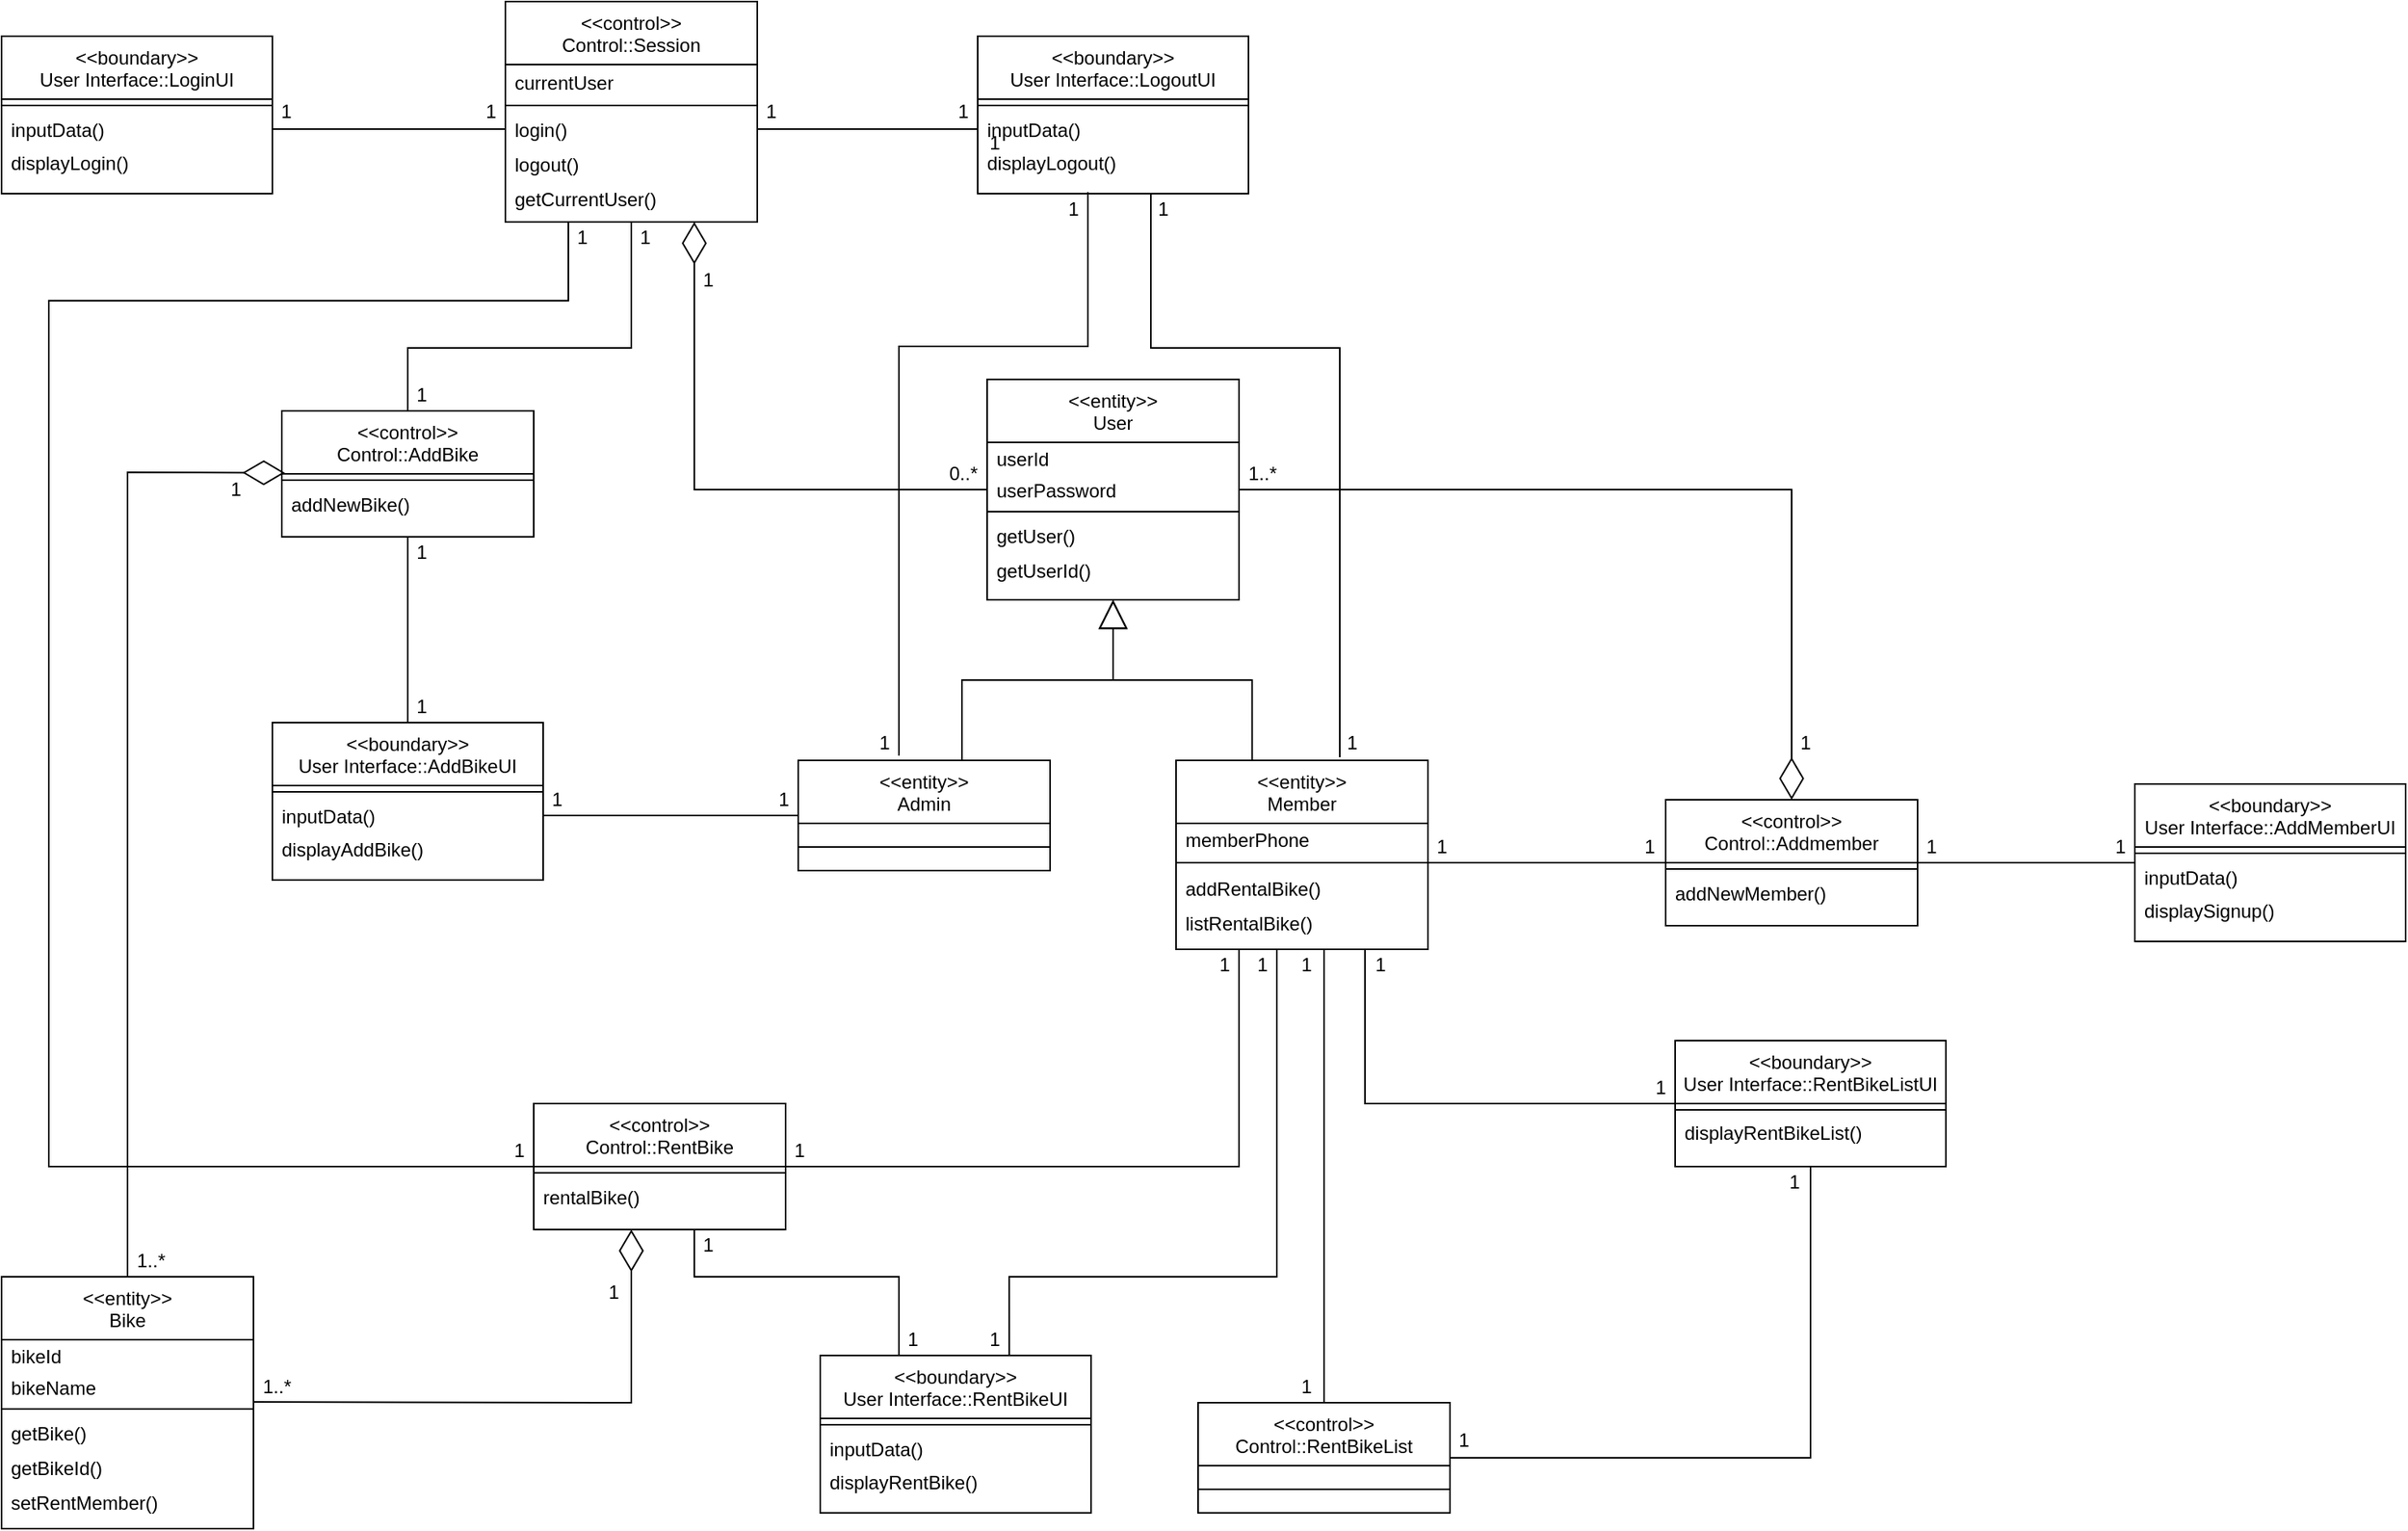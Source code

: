 <mxfile version="27.0.4">
  <diagram id="C5RBs43oDa-KdzZeNtuy" name="Page-1">
    <mxGraphModel dx="1453" dy="893" grid="1" gridSize="10" guides="1" tooltips="1" connect="1" arrows="1" fold="1" page="1" pageScale="1" pageWidth="1800" pageHeight="1200" math="0" shadow="0">
      <root>
        <mxCell id="WIyWlLk6GJQsqaUBKTNV-0" />
        <mxCell id="WIyWlLk6GJQsqaUBKTNV-1" parent="WIyWlLk6GJQsqaUBKTNV-0" />
        <mxCell id="zkfFHV4jXpPFQw0GAbJ--0" value="&lt;&lt;entity&gt;&gt;&#xa;User" style="swimlane;fontStyle=0;align=center;verticalAlign=top;childLayout=stackLayout;horizontal=1;startSize=40;horizontalStack=0;resizeParent=1;resizeLast=0;collapsible=1;marginBottom=0;rounded=0;shadow=0;strokeWidth=1;" parent="WIyWlLk6GJQsqaUBKTNV-1" vertex="1">
          <mxGeometry x="776" y="350" width="160" height="140" as="geometry">
            <mxRectangle x="230" y="140" width="160" height="26" as="alternateBounds" />
          </mxGeometry>
        </mxCell>
        <mxCell id="zkfFHV4jXpPFQw0GAbJ--1" value="userId" style="text;align=left;verticalAlign=middle;spacingLeft=4;spacingRight=4;overflow=hidden;rotatable=0;points=[[0,0.5],[1,0.5]];portConstraint=eastwest;" parent="zkfFHV4jXpPFQw0GAbJ--0" vertex="1">
          <mxGeometry y="40" width="160" height="20" as="geometry" />
        </mxCell>
        <mxCell id="zkfFHV4jXpPFQw0GAbJ--2" value="userPassword" style="text;align=left;verticalAlign=middle;spacingLeft=4;spacingRight=4;overflow=hidden;rotatable=0;points=[[0,0.5],[1,0.5]];portConstraint=eastwest;rounded=0;shadow=0;html=0;" parent="zkfFHV4jXpPFQw0GAbJ--0" vertex="1">
          <mxGeometry y="60" width="160" height="20" as="geometry" />
        </mxCell>
        <mxCell id="zkfFHV4jXpPFQw0GAbJ--4" value="" style="line;html=1;strokeWidth=1;align=left;verticalAlign=middle;spacingTop=-1;spacingLeft=3;spacingRight=3;rotatable=0;labelPosition=right;points=[];portConstraint=eastwest;" parent="zkfFHV4jXpPFQw0GAbJ--0" vertex="1">
          <mxGeometry y="80" width="160" height="8" as="geometry" />
        </mxCell>
        <mxCell id="zkfFHV4jXpPFQw0GAbJ--5" value="getUser()" style="text;align=left;verticalAlign=middle;spacingLeft=4;spacingRight=4;overflow=hidden;rotatable=0;points=[[0,0.5],[1,0.5]];portConstraint=eastwest;" parent="zkfFHV4jXpPFQw0GAbJ--0" vertex="1">
          <mxGeometry y="88" width="160" height="22" as="geometry" />
        </mxCell>
        <mxCell id="RLmuX2d9v1kafcQMtOZq-225" value="getUserId()" style="text;align=left;verticalAlign=middle;spacingLeft=4;spacingRight=4;overflow=hidden;rotatable=0;points=[[0,0.5],[1,0.5]];portConstraint=eastwest;" vertex="1" parent="zkfFHV4jXpPFQw0GAbJ--0">
          <mxGeometry y="110" width="160" height="22" as="geometry" />
        </mxCell>
        <mxCell id="zkfFHV4jXpPFQw0GAbJ--17" value="&lt;&lt;boundary&gt;&gt;&#xa;User Interface::AddMemberUI" style="swimlane;fontStyle=0;align=center;verticalAlign=top;childLayout=stackLayout;horizontal=1;startSize=40;horizontalStack=0;resizeParent=1;resizeLast=0;collapsible=1;marginBottom=0;rounded=0;shadow=0;strokeWidth=1;" parent="WIyWlLk6GJQsqaUBKTNV-1" vertex="1">
          <mxGeometry x="1505" y="607" width="172" height="100" as="geometry">
            <mxRectangle x="550" y="140" width="160" height="26" as="alternateBounds" />
          </mxGeometry>
        </mxCell>
        <mxCell id="zkfFHV4jXpPFQw0GAbJ--23" value="" style="line;html=1;strokeWidth=1;align=left;verticalAlign=middle;spacingTop=-1;spacingLeft=3;spacingRight=3;rotatable=0;labelPosition=right;points=[];portConstraint=eastwest;" parent="zkfFHV4jXpPFQw0GAbJ--17" vertex="1">
          <mxGeometry y="40" width="172" height="8" as="geometry" />
        </mxCell>
        <mxCell id="zkfFHV4jXpPFQw0GAbJ--24" value="inputData()" style="text;align=left;verticalAlign=middle;spacingLeft=4;spacingRight=4;overflow=hidden;rotatable=0;points=[[0,0.5],[1,0.5]];portConstraint=eastwest;" parent="zkfFHV4jXpPFQw0GAbJ--17" vertex="1">
          <mxGeometry y="48" width="172" height="22" as="geometry" />
        </mxCell>
        <mxCell id="zkfFHV4jXpPFQw0GAbJ--25" value="displaySignup()" style="text;align=left;verticalAlign=middle;spacingLeft=4;spacingRight=4;overflow=hidden;rotatable=0;points=[[0,0.5],[1,0.5]];portConstraint=eastwest;" parent="zkfFHV4jXpPFQw0GAbJ--17" vertex="1">
          <mxGeometry y="70" width="172" height="20" as="geometry" />
        </mxCell>
        <mxCell id="RLmuX2d9v1kafcQMtOZq-129" style="edgeStyle=orthogonalEdgeStyle;rounded=0;orthogonalLoop=1;jettySize=auto;html=1;entryX=1;entryY=0.5;entryDx=0;entryDy=0;endArrow=none;startFill=0;" edge="1" parent="WIyWlLk6GJQsqaUBKTNV-1" source="RLmuX2d9v1kafcQMtOZq-5" target="RLmuX2d9v1kafcQMtOZq-26">
          <mxGeometry relative="1" as="geometry" />
        </mxCell>
        <mxCell id="RLmuX2d9v1kafcQMtOZq-5" value="&lt;&lt;entity&gt;&gt;&#xa;Admin" style="swimlane;fontStyle=0;align=center;verticalAlign=top;childLayout=stackLayout;horizontal=1;startSize=40;horizontalStack=0;resizeParent=1;resizeLast=0;collapsible=1;marginBottom=0;rounded=0;shadow=0;strokeWidth=1;" vertex="1" parent="WIyWlLk6GJQsqaUBKTNV-1">
          <mxGeometry x="656" y="592" width="160" height="70" as="geometry">
            <mxRectangle x="230" y="140" width="160" height="26" as="alternateBounds" />
          </mxGeometry>
        </mxCell>
        <mxCell id="RLmuX2d9v1kafcQMtOZq-8" value="" style="line;html=1;strokeWidth=1;align=left;verticalAlign=middle;spacingTop=-1;spacingLeft=3;spacingRight=3;rotatable=0;labelPosition=right;points=[];portConstraint=eastwest;" vertex="1" parent="RLmuX2d9v1kafcQMtOZq-5">
          <mxGeometry y="40" width="160" height="30" as="geometry" />
        </mxCell>
        <mxCell id="RLmuX2d9v1kafcQMtOZq-10" value="&lt;&lt;entity&gt;&gt;&#xa;Member" style="swimlane;fontStyle=0;align=center;verticalAlign=top;childLayout=stackLayout;horizontal=1;startSize=40;horizontalStack=0;resizeParent=1;resizeLast=0;collapsible=1;marginBottom=0;rounded=0;shadow=0;strokeWidth=1;" vertex="1" parent="WIyWlLk6GJQsqaUBKTNV-1">
          <mxGeometry x="896" y="592" width="160" height="120" as="geometry">
            <mxRectangle x="230" y="140" width="160" height="26" as="alternateBounds" />
          </mxGeometry>
        </mxCell>
        <mxCell id="RLmuX2d9v1kafcQMtOZq-11" value="memberPhone" style="text;align=left;verticalAlign=middle;spacingLeft=4;spacingRight=4;overflow=hidden;rotatable=0;points=[[0,0.5],[1,0.5]];portConstraint=eastwest;" vertex="1" parent="RLmuX2d9v1kafcQMtOZq-10">
          <mxGeometry y="40" width="160" height="20" as="geometry" />
        </mxCell>
        <mxCell id="RLmuX2d9v1kafcQMtOZq-13" value="" style="line;html=1;strokeWidth=1;align=left;verticalAlign=middle;spacingTop=-1;spacingLeft=3;spacingRight=3;rotatable=0;labelPosition=right;points=[];portConstraint=eastwest;" vertex="1" parent="RLmuX2d9v1kafcQMtOZq-10">
          <mxGeometry y="60" width="160" height="10" as="geometry" />
        </mxCell>
        <mxCell id="RLmuX2d9v1kafcQMtOZq-14" value="addRentalBike()" style="text;align=left;verticalAlign=middle;spacingLeft=4;spacingRight=4;overflow=hidden;rotatable=0;points=[[0,0.5],[1,0.5]];portConstraint=eastwest;" vertex="1" parent="RLmuX2d9v1kafcQMtOZq-10">
          <mxGeometry y="70" width="160" height="22" as="geometry" />
        </mxCell>
        <mxCell id="RLmuX2d9v1kafcQMtOZq-15" value="listRentalBike()" style="text;align=left;verticalAlign=middle;spacingLeft=4;spacingRight=4;overflow=hidden;rotatable=0;points=[[0,0.5],[1,0.5]];portConstraint=eastwest;" vertex="1" parent="RLmuX2d9v1kafcQMtOZq-10">
          <mxGeometry y="92" width="160" height="22" as="geometry" />
        </mxCell>
        <mxCell id="RLmuX2d9v1kafcQMtOZq-16" value="&lt;&lt;boundary&gt;&gt;&#xa;User Interface::LoginUI" style="swimlane;fontStyle=0;align=center;verticalAlign=top;childLayout=stackLayout;horizontal=1;startSize=40;horizontalStack=0;resizeParent=1;resizeLast=0;collapsible=1;marginBottom=0;rounded=0;shadow=0;strokeWidth=1;" vertex="1" parent="WIyWlLk6GJQsqaUBKTNV-1">
          <mxGeometry x="150" y="132" width="172" height="100" as="geometry">
            <mxRectangle x="550" y="140" width="160" height="26" as="alternateBounds" />
          </mxGeometry>
        </mxCell>
        <mxCell id="RLmuX2d9v1kafcQMtOZq-17" value="" style="line;html=1;strokeWidth=1;align=left;verticalAlign=middle;spacingTop=-1;spacingLeft=3;spacingRight=3;rotatable=0;labelPosition=right;points=[];portConstraint=eastwest;" vertex="1" parent="RLmuX2d9v1kafcQMtOZq-16">
          <mxGeometry y="40" width="172" height="8" as="geometry" />
        </mxCell>
        <mxCell id="RLmuX2d9v1kafcQMtOZq-18" value="inputData()" style="text;align=left;verticalAlign=middle;spacingLeft=4;spacingRight=4;overflow=hidden;rotatable=0;points=[[0,0.5],[1,0.5]];portConstraint=eastwest;" vertex="1" parent="RLmuX2d9v1kafcQMtOZq-16">
          <mxGeometry y="48" width="172" height="22" as="geometry" />
        </mxCell>
        <mxCell id="RLmuX2d9v1kafcQMtOZq-19" value="displayLogin()" style="text;align=left;verticalAlign=middle;spacingLeft=4;spacingRight=4;overflow=hidden;rotatable=0;points=[[0,0.5],[1,0.5]];portConstraint=eastwest;" vertex="1" parent="RLmuX2d9v1kafcQMtOZq-16">
          <mxGeometry y="70" width="172" height="20" as="geometry" />
        </mxCell>
        <mxCell id="RLmuX2d9v1kafcQMtOZq-20" value="&lt;&lt;boundary&gt;&gt;&#xa;User Interface::LogoutUI" style="swimlane;fontStyle=0;align=center;verticalAlign=top;childLayout=stackLayout;horizontal=1;startSize=40;horizontalStack=0;resizeParent=1;resizeLast=0;collapsible=1;marginBottom=0;rounded=0;shadow=0;strokeWidth=1;" vertex="1" parent="WIyWlLk6GJQsqaUBKTNV-1">
          <mxGeometry x="770" y="132" width="172" height="100" as="geometry">
            <mxRectangle x="550" y="140" width="160" height="26" as="alternateBounds" />
          </mxGeometry>
        </mxCell>
        <mxCell id="RLmuX2d9v1kafcQMtOZq-21" value="" style="line;html=1;strokeWidth=1;align=left;verticalAlign=middle;spacingTop=-1;spacingLeft=3;spacingRight=3;rotatable=0;labelPosition=right;points=[];portConstraint=eastwest;" vertex="1" parent="RLmuX2d9v1kafcQMtOZq-20">
          <mxGeometry y="40" width="172" height="8" as="geometry" />
        </mxCell>
        <mxCell id="RLmuX2d9v1kafcQMtOZq-22" value="inputData()" style="text;align=left;verticalAlign=middle;spacingLeft=4;spacingRight=4;overflow=hidden;rotatable=0;points=[[0,0.5],[1,0.5]];portConstraint=eastwest;" vertex="1" parent="RLmuX2d9v1kafcQMtOZq-20">
          <mxGeometry y="48" width="172" height="22" as="geometry" />
        </mxCell>
        <mxCell id="RLmuX2d9v1kafcQMtOZq-23" value="displayLogout()" style="text;align=left;verticalAlign=middle;spacingLeft=4;spacingRight=4;overflow=hidden;rotatable=0;points=[[0,0.5],[1,0.5]];portConstraint=eastwest;" vertex="1" parent="RLmuX2d9v1kafcQMtOZq-20">
          <mxGeometry y="70" width="172" height="20" as="geometry" />
        </mxCell>
        <mxCell id="RLmuX2d9v1kafcQMtOZq-131" style="edgeStyle=orthogonalEdgeStyle;rounded=0;orthogonalLoop=1;jettySize=auto;html=1;entryX=0.5;entryY=1;entryDx=0;entryDy=0;endArrow=none;startFill=0;" edge="1" parent="WIyWlLk6GJQsqaUBKTNV-1" source="RLmuX2d9v1kafcQMtOZq-24" target="RLmuX2d9v1kafcQMtOZq-56">
          <mxGeometry relative="1" as="geometry" />
        </mxCell>
        <mxCell id="RLmuX2d9v1kafcQMtOZq-24" value="&lt;&lt;boundary&gt;&gt;&#xa;User Interface::AddBikeUI" style="swimlane;fontStyle=0;align=center;verticalAlign=top;childLayout=stackLayout;horizontal=1;startSize=40;horizontalStack=0;resizeParent=1;resizeLast=0;collapsible=1;marginBottom=0;rounded=0;shadow=0;strokeWidth=1;" vertex="1" parent="WIyWlLk6GJQsqaUBKTNV-1">
          <mxGeometry x="322" y="568" width="172" height="100" as="geometry">
            <mxRectangle x="550" y="140" width="160" height="26" as="alternateBounds" />
          </mxGeometry>
        </mxCell>
        <mxCell id="RLmuX2d9v1kafcQMtOZq-25" value="" style="line;html=1;strokeWidth=1;align=left;verticalAlign=middle;spacingTop=-1;spacingLeft=3;spacingRight=3;rotatable=0;labelPosition=right;points=[];portConstraint=eastwest;" vertex="1" parent="RLmuX2d9v1kafcQMtOZq-24">
          <mxGeometry y="40" width="172" height="8" as="geometry" />
        </mxCell>
        <mxCell id="RLmuX2d9v1kafcQMtOZq-26" value="inputData()" style="text;align=left;verticalAlign=middle;spacingLeft=4;spacingRight=4;overflow=hidden;rotatable=0;points=[[0,0.5],[1,0.5]];portConstraint=eastwest;" vertex="1" parent="RLmuX2d9v1kafcQMtOZq-24">
          <mxGeometry y="48" width="172" height="22" as="geometry" />
        </mxCell>
        <mxCell id="RLmuX2d9v1kafcQMtOZq-27" value="displayAddBike()" style="text;align=left;verticalAlign=middle;spacingLeft=4;spacingRight=4;overflow=hidden;rotatable=0;points=[[0,0.5],[1,0.5]];portConstraint=eastwest;" vertex="1" parent="RLmuX2d9v1kafcQMtOZq-24">
          <mxGeometry y="70" width="172" height="20" as="geometry" />
        </mxCell>
        <mxCell id="RLmuX2d9v1kafcQMtOZq-28" value="&lt;&lt;boundary&gt;&gt;&#xa;User Interface::RentBikeUI" style="swimlane;fontStyle=0;align=center;verticalAlign=top;childLayout=stackLayout;horizontal=1;startSize=40;horizontalStack=0;resizeParent=1;resizeLast=0;collapsible=1;marginBottom=0;rounded=0;shadow=0;strokeWidth=1;" vertex="1" parent="WIyWlLk6GJQsqaUBKTNV-1">
          <mxGeometry x="670" y="970" width="172" height="100" as="geometry">
            <mxRectangle x="550" y="140" width="160" height="26" as="alternateBounds" />
          </mxGeometry>
        </mxCell>
        <mxCell id="RLmuX2d9v1kafcQMtOZq-29" value="" style="line;html=1;strokeWidth=1;align=left;verticalAlign=middle;spacingTop=-1;spacingLeft=3;spacingRight=3;rotatable=0;labelPosition=right;points=[];portConstraint=eastwest;" vertex="1" parent="RLmuX2d9v1kafcQMtOZq-28">
          <mxGeometry y="40" width="172" height="8" as="geometry" />
        </mxCell>
        <mxCell id="RLmuX2d9v1kafcQMtOZq-30" value="inputData()" style="text;align=left;verticalAlign=middle;spacingLeft=4;spacingRight=4;overflow=hidden;rotatable=0;points=[[0,0.5],[1,0.5]];portConstraint=eastwest;" vertex="1" parent="RLmuX2d9v1kafcQMtOZq-28">
          <mxGeometry y="48" width="172" height="22" as="geometry" />
        </mxCell>
        <mxCell id="RLmuX2d9v1kafcQMtOZq-31" value="displayRentBike()" style="text;align=left;verticalAlign=middle;spacingLeft=4;spacingRight=4;overflow=hidden;rotatable=0;points=[[0,0.5],[1,0.5]];portConstraint=eastwest;" vertex="1" parent="RLmuX2d9v1kafcQMtOZq-28">
          <mxGeometry y="70" width="172" height="20" as="geometry" />
        </mxCell>
        <mxCell id="RLmuX2d9v1kafcQMtOZq-32" value="&lt;&lt;boundary&gt;&gt;&#xa;User Interface::RentBikeListUI" style="swimlane;fontStyle=0;align=center;verticalAlign=top;childLayout=stackLayout;horizontal=1;startSize=40;horizontalStack=0;resizeParent=1;resizeLast=0;collapsible=1;marginBottom=0;rounded=0;shadow=0;strokeWidth=1;" vertex="1" parent="WIyWlLk6GJQsqaUBKTNV-1">
          <mxGeometry x="1213" y="770" width="172" height="80" as="geometry">
            <mxRectangle x="550" y="140" width="160" height="26" as="alternateBounds" />
          </mxGeometry>
        </mxCell>
        <mxCell id="RLmuX2d9v1kafcQMtOZq-33" value="" style="line;html=1;strokeWidth=1;align=left;verticalAlign=middle;spacingTop=-1;spacingLeft=3;spacingRight=3;rotatable=0;labelPosition=right;points=[];portConstraint=eastwest;" vertex="1" parent="RLmuX2d9v1kafcQMtOZq-32">
          <mxGeometry y="40" width="172" height="8" as="geometry" />
        </mxCell>
        <mxCell id="RLmuX2d9v1kafcQMtOZq-35" value="displayRentBikeList()" style="text;align=left;verticalAlign=middle;spacingLeft=4;spacingRight=4;overflow=hidden;rotatable=0;points=[[0,0.5],[1,0.5]];portConstraint=eastwest;" vertex="1" parent="RLmuX2d9v1kafcQMtOZq-32">
          <mxGeometry y="48" width="172" height="20" as="geometry" />
        </mxCell>
        <mxCell id="RLmuX2d9v1kafcQMtOZq-193" style="edgeStyle=orthogonalEdgeStyle;rounded=0;orthogonalLoop=1;jettySize=auto;html=1;endArrow=none;startFill=0;exitX=0;exitY=0.5;exitDx=0;exitDy=0;" edge="1" parent="WIyWlLk6GJQsqaUBKTNV-1" source="RLmuX2d9v1kafcQMtOZq-36">
          <mxGeometry relative="1" as="geometry">
            <mxPoint x="1056" y="657" as="targetPoint" />
            <mxPoint x="1203" y="657.029" as="sourcePoint" />
            <Array as="points" />
          </mxGeometry>
        </mxCell>
        <mxCell id="RLmuX2d9v1kafcQMtOZq-36" value="&lt;&lt;control&gt;&gt;&#xa;Control::Addmember" style="swimlane;fontStyle=0;align=center;verticalAlign=top;childLayout=stackLayout;horizontal=1;startSize=40;horizontalStack=0;resizeParent=1;resizeLast=0;collapsible=1;marginBottom=0;rounded=0;shadow=0;strokeWidth=1;" vertex="1" parent="WIyWlLk6GJQsqaUBKTNV-1">
          <mxGeometry x="1207" y="617" width="160" height="80" as="geometry">
            <mxRectangle x="230" y="140" width="160" height="26" as="alternateBounds" />
          </mxGeometry>
        </mxCell>
        <mxCell id="RLmuX2d9v1kafcQMtOZq-38" value="" style="line;html=1;strokeWidth=1;align=left;verticalAlign=middle;spacingTop=-1;spacingLeft=3;spacingRight=3;rotatable=0;labelPosition=right;points=[];portConstraint=eastwest;" vertex="1" parent="RLmuX2d9v1kafcQMtOZq-36">
          <mxGeometry y="40" width="160" height="8" as="geometry" />
        </mxCell>
        <mxCell id="RLmuX2d9v1kafcQMtOZq-39" value="addNewMember()" style="text;align=left;verticalAlign=middle;spacingLeft=4;spacingRight=4;overflow=hidden;rotatable=0;points=[[0,0.5],[1,0.5]];portConstraint=eastwest;" vertex="1" parent="RLmuX2d9v1kafcQMtOZq-36">
          <mxGeometry y="48" width="160" height="22" as="geometry" />
        </mxCell>
        <mxCell id="RLmuX2d9v1kafcQMtOZq-136" style="edgeStyle=orthogonalEdgeStyle;rounded=0;orthogonalLoop=1;jettySize=auto;html=1;entryX=0;entryY=0.5;entryDx=0;entryDy=0;endArrow=none;startFill=0;" edge="1" parent="WIyWlLk6GJQsqaUBKTNV-1" source="RLmuX2d9v1kafcQMtOZq-41" target="RLmuX2d9v1kafcQMtOZq-62">
          <mxGeometry relative="1" as="geometry">
            <Array as="points">
              <mxPoint x="510" y="300" />
              <mxPoint x="180" y="300" />
              <mxPoint x="180" y="850" />
            </Array>
          </mxGeometry>
        </mxCell>
        <mxCell id="RLmuX2d9v1kafcQMtOZq-41" value="&lt;&lt;control&gt;&gt;&#xa;Control::Session" style="swimlane;fontStyle=0;align=center;verticalAlign=top;childLayout=stackLayout;horizontal=1;startSize=40;horizontalStack=0;resizeParent=1;resizeLast=0;collapsible=1;marginBottom=0;rounded=0;shadow=0;strokeWidth=1;" vertex="1" parent="WIyWlLk6GJQsqaUBKTNV-1">
          <mxGeometry x="470" y="110" width="160" height="140" as="geometry">
            <mxRectangle x="230" y="140" width="160" height="26" as="alternateBounds" />
          </mxGeometry>
        </mxCell>
        <mxCell id="RLmuX2d9v1kafcQMtOZq-44" value="currentUser" style="text;align=left;verticalAlign=middle;spacingLeft=4;spacingRight=4;overflow=hidden;rotatable=0;points=[[0,0.5],[1,0.5]];portConstraint=eastwest;" vertex="1" parent="RLmuX2d9v1kafcQMtOZq-41">
          <mxGeometry y="40" width="160" height="22" as="geometry" />
        </mxCell>
        <mxCell id="RLmuX2d9v1kafcQMtOZq-42" value="" style="line;html=1;strokeWidth=1;align=left;verticalAlign=middle;spacingTop=-1;spacingLeft=3;spacingRight=3;rotatable=0;labelPosition=right;points=[];portConstraint=eastwest;" vertex="1" parent="RLmuX2d9v1kafcQMtOZq-41">
          <mxGeometry y="62" width="160" height="8" as="geometry" />
        </mxCell>
        <mxCell id="RLmuX2d9v1kafcQMtOZq-43" value="login()" style="text;align=left;verticalAlign=middle;spacingLeft=4;spacingRight=4;overflow=hidden;rotatable=0;points=[[0,0.5],[1,0.5]];portConstraint=eastwest;" vertex="1" parent="RLmuX2d9v1kafcQMtOZq-41">
          <mxGeometry y="70" width="160" height="22" as="geometry" />
        </mxCell>
        <mxCell id="RLmuX2d9v1kafcQMtOZq-45" value="logout()" style="text;align=left;verticalAlign=middle;spacingLeft=4;spacingRight=4;overflow=hidden;rotatable=0;points=[[0,0.5],[1,0.5]];portConstraint=eastwest;" vertex="1" parent="RLmuX2d9v1kafcQMtOZq-41">
          <mxGeometry y="92" width="160" height="22" as="geometry" />
        </mxCell>
        <mxCell id="RLmuX2d9v1kafcQMtOZq-46" value="getCurrentUser()" style="text;align=left;verticalAlign=middle;spacingLeft=4;spacingRight=4;overflow=hidden;rotatable=0;points=[[0,0.5],[1,0.5]];portConstraint=eastwest;" vertex="1" parent="RLmuX2d9v1kafcQMtOZq-41">
          <mxGeometry y="114" width="160" height="22" as="geometry" />
        </mxCell>
        <mxCell id="RLmuX2d9v1kafcQMtOZq-130" style="edgeStyle=orthogonalEdgeStyle;rounded=0;orthogonalLoop=1;jettySize=auto;html=1;endArrow=none;startFill=0;" edge="1" parent="WIyWlLk6GJQsqaUBKTNV-1" source="RLmuX2d9v1kafcQMtOZq-56">
          <mxGeometry relative="1" as="geometry">
            <mxPoint x="590" y="250" as="targetPoint" />
            <Array as="points">
              <mxPoint x="408" y="330" />
              <mxPoint x="550" y="330" />
              <mxPoint x="550" y="250" />
            </Array>
          </mxGeometry>
        </mxCell>
        <mxCell id="RLmuX2d9v1kafcQMtOZq-56" value="&lt;&lt;control&gt;&gt;&#xa;Control::AddBike" style="swimlane;fontStyle=0;align=center;verticalAlign=top;childLayout=stackLayout;horizontal=1;startSize=40;horizontalStack=0;resizeParent=1;resizeLast=0;collapsible=1;marginBottom=0;rounded=0;shadow=0;strokeWidth=1;" vertex="1" parent="WIyWlLk6GJQsqaUBKTNV-1">
          <mxGeometry x="328" y="370" width="160" height="80" as="geometry">
            <mxRectangle x="230" y="140" width="160" height="26" as="alternateBounds" />
          </mxGeometry>
        </mxCell>
        <mxCell id="RLmuX2d9v1kafcQMtOZq-58" value="" style="line;html=1;strokeWidth=1;align=left;verticalAlign=middle;spacingTop=-1;spacingLeft=3;spacingRight=3;rotatable=0;labelPosition=right;points=[];portConstraint=eastwest;" vertex="1" parent="RLmuX2d9v1kafcQMtOZq-56">
          <mxGeometry y="40" width="160" height="8" as="geometry" />
        </mxCell>
        <mxCell id="RLmuX2d9v1kafcQMtOZq-59" value="addNewBike()" style="text;align=left;verticalAlign=middle;spacingLeft=4;spacingRight=4;overflow=hidden;rotatable=0;points=[[0,0.5],[1,0.5]];portConstraint=eastwest;" vertex="1" parent="RLmuX2d9v1kafcQMtOZq-56">
          <mxGeometry y="48" width="160" height="22" as="geometry" />
        </mxCell>
        <mxCell id="RLmuX2d9v1kafcQMtOZq-150" style="edgeStyle=orthogonalEdgeStyle;rounded=0;orthogonalLoop=1;jettySize=auto;html=1;endArrow=none;startFill=0;" edge="1" parent="WIyWlLk6GJQsqaUBKTNV-1" source="RLmuX2d9v1kafcQMtOZq-62">
          <mxGeometry relative="1" as="geometry">
            <mxPoint x="720" y="970" as="targetPoint" />
            <Array as="points">
              <mxPoint x="590" y="920" />
              <mxPoint x="720" y="920" />
              <mxPoint x="720" y="969" />
            </Array>
          </mxGeometry>
        </mxCell>
        <mxCell id="RLmuX2d9v1kafcQMtOZq-62" value="&lt;&lt;control&gt;&gt;&#xa;Control::RentBike" style="swimlane;fontStyle=0;align=center;verticalAlign=top;childLayout=stackLayout;horizontal=1;startSize=40;horizontalStack=0;resizeParent=1;resizeLast=0;collapsible=1;marginBottom=0;rounded=0;shadow=0;strokeWidth=1;" vertex="1" parent="WIyWlLk6GJQsqaUBKTNV-1">
          <mxGeometry x="488" y="810" width="160" height="80" as="geometry">
            <mxRectangle x="230" y="140" width="160" height="26" as="alternateBounds" />
          </mxGeometry>
        </mxCell>
        <mxCell id="RLmuX2d9v1kafcQMtOZq-63" value="" style="line;html=1;strokeWidth=1;align=left;verticalAlign=middle;spacingTop=-1;spacingLeft=3;spacingRight=3;rotatable=0;labelPosition=right;points=[];portConstraint=eastwest;" vertex="1" parent="RLmuX2d9v1kafcQMtOZq-62">
          <mxGeometry y="40" width="160" height="8" as="geometry" />
        </mxCell>
        <mxCell id="RLmuX2d9v1kafcQMtOZq-64" value="rentalBike()" style="text;align=left;verticalAlign=middle;spacingLeft=4;spacingRight=4;overflow=hidden;rotatable=0;points=[[0,0.5],[1,0.5]];portConstraint=eastwest;" vertex="1" parent="RLmuX2d9v1kafcQMtOZq-62">
          <mxGeometry y="48" width="160" height="22" as="geometry" />
        </mxCell>
        <mxCell id="RLmuX2d9v1kafcQMtOZq-147" style="edgeStyle=orthogonalEdgeStyle;rounded=0;orthogonalLoop=1;jettySize=auto;html=1;entryX=0.5;entryY=1;entryDx=0;entryDy=0;endArrow=none;startFill=0;" edge="1" parent="WIyWlLk6GJQsqaUBKTNV-1" source="RLmuX2d9v1kafcQMtOZq-65" target="RLmuX2d9v1kafcQMtOZq-32">
          <mxGeometry relative="1" as="geometry" />
        </mxCell>
        <mxCell id="RLmuX2d9v1kafcQMtOZq-65" value="&lt;&lt;control&gt;&gt;&#xa;Control::RentBikeList" style="swimlane;fontStyle=0;align=center;verticalAlign=top;childLayout=stackLayout;horizontal=1;startSize=40;horizontalStack=0;resizeParent=1;resizeLast=0;collapsible=1;marginBottom=0;rounded=0;shadow=0;strokeWidth=1;" vertex="1" parent="WIyWlLk6GJQsqaUBKTNV-1">
          <mxGeometry x="910" y="1000" width="160" height="70" as="geometry">
            <mxRectangle x="230" y="140" width="160" height="26" as="alternateBounds" />
          </mxGeometry>
        </mxCell>
        <mxCell id="RLmuX2d9v1kafcQMtOZq-66" value="" style="line;html=1;strokeWidth=1;align=left;verticalAlign=middle;spacingTop=-1;spacingLeft=3;spacingRight=3;rotatable=0;labelPosition=right;points=[];portConstraint=eastwest;" vertex="1" parent="RLmuX2d9v1kafcQMtOZq-65">
          <mxGeometry y="40" width="160" height="30" as="geometry" />
        </mxCell>
        <mxCell id="RLmuX2d9v1kafcQMtOZq-73" value="&lt;&lt;entity&gt;&gt;&#xa;Bike" style="swimlane;fontStyle=0;align=center;verticalAlign=top;childLayout=stackLayout;horizontal=1;startSize=40;horizontalStack=0;resizeParent=1;resizeLast=0;collapsible=1;marginBottom=0;rounded=0;shadow=0;strokeWidth=1;" vertex="1" parent="WIyWlLk6GJQsqaUBKTNV-1">
          <mxGeometry x="150" y="920" width="160" height="160" as="geometry">
            <mxRectangle x="230" y="140" width="160" height="26" as="alternateBounds" />
          </mxGeometry>
        </mxCell>
        <mxCell id="RLmuX2d9v1kafcQMtOZq-74" value="bikeId" style="text;align=left;verticalAlign=middle;spacingLeft=4;spacingRight=4;overflow=hidden;rotatable=0;points=[[0,0.5],[1,0.5]];portConstraint=eastwest;" vertex="1" parent="RLmuX2d9v1kafcQMtOZq-73">
          <mxGeometry y="40" width="160" height="20" as="geometry" />
        </mxCell>
        <mxCell id="RLmuX2d9v1kafcQMtOZq-75" value="bikeName" style="text;align=left;verticalAlign=middle;spacingLeft=4;spacingRight=4;overflow=hidden;rotatable=0;points=[[0,0.5],[1,0.5]];portConstraint=eastwest;rounded=0;shadow=0;html=0;" vertex="1" parent="RLmuX2d9v1kafcQMtOZq-73">
          <mxGeometry y="60" width="160" height="20" as="geometry" />
        </mxCell>
        <mxCell id="RLmuX2d9v1kafcQMtOZq-76" value="" style="line;html=1;strokeWidth=1;align=left;verticalAlign=middle;spacingTop=-1;spacingLeft=3;spacingRight=3;rotatable=0;labelPosition=right;points=[];portConstraint=eastwest;" vertex="1" parent="RLmuX2d9v1kafcQMtOZq-73">
          <mxGeometry y="80" width="160" height="8" as="geometry" />
        </mxCell>
        <mxCell id="RLmuX2d9v1kafcQMtOZq-77" value="getBike()" style="text;align=left;verticalAlign=middle;spacingLeft=4;spacingRight=4;overflow=hidden;rotatable=0;points=[[0,0.5],[1,0.5]];portConstraint=eastwest;" vertex="1" parent="RLmuX2d9v1kafcQMtOZq-73">
          <mxGeometry y="88" width="160" height="22" as="geometry" />
        </mxCell>
        <mxCell id="RLmuX2d9v1kafcQMtOZq-78" value="getBikeId()" style="text;align=left;verticalAlign=middle;spacingLeft=4;spacingRight=4;overflow=hidden;rotatable=0;points=[[0,0.5],[1,0.5]];portConstraint=eastwest;" vertex="1" parent="RLmuX2d9v1kafcQMtOZq-73">
          <mxGeometry y="110" width="160" height="22" as="geometry" />
        </mxCell>
        <mxCell id="RLmuX2d9v1kafcQMtOZq-79" value="setRentMember()" style="text;align=left;verticalAlign=middle;spacingLeft=4;spacingRight=4;overflow=hidden;rotatable=0;points=[[0,0.5],[1,0.5]];portConstraint=eastwest;" vertex="1" parent="RLmuX2d9v1kafcQMtOZq-73">
          <mxGeometry y="132" width="160" height="22" as="geometry" />
        </mxCell>
        <mxCell id="RLmuX2d9v1kafcQMtOZq-80" value="" style="endArrow=block;endSize=16;endFill=0;html=1;rounded=0;edgeStyle=orthogonalEdgeStyle;entryX=0.5;entryY=1;entryDx=0;entryDy=0;" edge="1" parent="WIyWlLk6GJQsqaUBKTNV-1" target="zkfFHV4jXpPFQw0GAbJ--0">
          <mxGeometry width="160" relative="1" as="geometry">
            <mxPoint x="760" y="592" as="sourcePoint" />
            <mxPoint x="846" y="552" as="targetPoint" />
            <Array as="points">
              <mxPoint x="760" y="592" />
              <mxPoint x="760" y="541" />
              <mxPoint x="856" y="541" />
            </Array>
          </mxGeometry>
        </mxCell>
        <mxCell id="RLmuX2d9v1kafcQMtOZq-81" value="" style="endArrow=block;endSize=16;endFill=0;html=1;rounded=0;exitX=0.302;exitY=0.002;exitDx=0;exitDy=0;edgeStyle=orthogonalEdgeStyle;exitPerimeter=0;" edge="1" parent="WIyWlLk6GJQsqaUBKTNV-1" source="RLmuX2d9v1kafcQMtOZq-10">
          <mxGeometry width="160" relative="1" as="geometry">
            <mxPoint x="980" y="590.96" as="sourcePoint" />
            <mxPoint x="856" y="490" as="targetPoint" />
            <Array as="points">
              <mxPoint x="944" y="541" />
              <mxPoint x="856" y="541" />
            </Array>
          </mxGeometry>
        </mxCell>
        <mxCell id="RLmuX2d9v1kafcQMtOZq-103" value="1" style="text;strokeColor=none;align=center;fillColor=none;html=1;verticalAlign=middle;whiteSpace=wrap;rounded=0;" vertex="1" parent="WIyWlLk6GJQsqaUBKTNV-1">
          <mxGeometry x="1367" y="637" width="18" height="20" as="geometry" />
        </mxCell>
        <mxCell id="RLmuX2d9v1kafcQMtOZq-104" value="1" style="text;strokeColor=none;align=center;fillColor=none;html=1;verticalAlign=middle;whiteSpace=wrap;rounded=0;" vertex="1" parent="WIyWlLk6GJQsqaUBKTNV-1">
          <mxGeometry x="1487" y="637" width="18" height="20" as="geometry" />
        </mxCell>
        <mxCell id="RLmuX2d9v1kafcQMtOZq-105" value="" style="line;strokeWidth=1;fillColor=none;align=left;verticalAlign=middle;spacingTop=-1;spacingLeft=3;spacingRight=3;rotatable=0;labelPosition=right;points=[];portConstraint=eastwest;strokeColor=inherit;" vertex="1" parent="WIyWlLk6GJQsqaUBKTNV-1">
          <mxGeometry x="1367" y="653" width="138" height="8" as="geometry" />
        </mxCell>
        <mxCell id="RLmuX2d9v1kafcQMtOZq-109" value="" style="endArrow=none;endFill=0;endSize=24;html=1;rounded=0;entryX=0.5;entryY=1;entryDx=0;entryDy=0;startFill=0;" edge="1" parent="WIyWlLk6GJQsqaUBKTNV-1">
          <mxGeometry width="160" relative="1" as="geometry">
            <mxPoint x="1000" y="590" as="sourcePoint" />
            <mxPoint x="880.0" y="232" as="targetPoint" />
            <Array as="points">
              <mxPoint x="1000" y="330" />
              <mxPoint x="880" y="330" />
            </Array>
          </mxGeometry>
        </mxCell>
        <mxCell id="RLmuX2d9v1kafcQMtOZq-110" value="1" style="text;strokeColor=none;align=center;fillColor=none;html=1;verticalAlign=middle;whiteSpace=wrap;rounded=0;" vertex="1" parent="WIyWlLk6GJQsqaUBKTNV-1">
          <mxGeometry x="879" y="232" width="18" height="20" as="geometry" />
        </mxCell>
        <mxCell id="RLmuX2d9v1kafcQMtOZq-126" style="edgeStyle=orthogonalEdgeStyle;rounded=0;orthogonalLoop=1;jettySize=auto;html=1;exitX=0;exitY=0.5;exitDx=0;exitDy=0;entryX=1;entryY=0.5;entryDx=0;entryDy=0;endArrow=none;startFill=0;" edge="1" parent="WIyWlLk6GJQsqaUBKTNV-1" source="RLmuX2d9v1kafcQMtOZq-22" target="RLmuX2d9v1kafcQMtOZq-43">
          <mxGeometry relative="1" as="geometry">
            <mxPoint x="640" y="190.571" as="targetPoint" />
          </mxGeometry>
        </mxCell>
        <mxCell id="RLmuX2d9v1kafcQMtOZq-127" style="edgeStyle=orthogonalEdgeStyle;rounded=0;orthogonalLoop=1;jettySize=auto;html=1;entryX=0;entryY=0.5;entryDx=0;entryDy=0;endArrow=none;startFill=0;" edge="1" parent="WIyWlLk6GJQsqaUBKTNV-1" source="RLmuX2d9v1kafcQMtOZq-18" target="RLmuX2d9v1kafcQMtOZq-43">
          <mxGeometry relative="1" as="geometry" />
        </mxCell>
        <mxCell id="RLmuX2d9v1kafcQMtOZq-152" value="1" style="text;strokeColor=none;align=center;fillColor=none;html=1;verticalAlign=middle;whiteSpace=wrap;rounded=0;" vertex="1" parent="WIyWlLk6GJQsqaUBKTNV-1">
          <mxGeometry x="630" y="170" width="18" height="20" as="geometry" />
        </mxCell>
        <mxCell id="RLmuX2d9v1kafcQMtOZq-153" value="1" style="text;strokeColor=none;align=center;fillColor=none;html=1;verticalAlign=middle;whiteSpace=wrap;rounded=0;" vertex="1" parent="WIyWlLk6GJQsqaUBKTNV-1">
          <mxGeometry x="752" y="170" width="18" height="20" as="geometry" />
        </mxCell>
        <mxCell id="RLmuX2d9v1kafcQMtOZq-154" value="1" style="text;strokeColor=none;align=center;fillColor=none;html=1;verticalAlign=middle;whiteSpace=wrap;rounded=0;" vertex="1" parent="WIyWlLk6GJQsqaUBKTNV-1">
          <mxGeometry x="322" y="170" width="18" height="20" as="geometry" />
        </mxCell>
        <mxCell id="RLmuX2d9v1kafcQMtOZq-155" value="1" style="text;strokeColor=none;align=center;fillColor=none;html=1;verticalAlign=middle;whiteSpace=wrap;rounded=0;" vertex="1" parent="WIyWlLk6GJQsqaUBKTNV-1">
          <mxGeometry x="452" y="170" width="18" height="20" as="geometry" />
        </mxCell>
        <mxCell id="RLmuX2d9v1kafcQMtOZq-157" value="1" style="text;strokeColor=none;align=center;fillColor=none;html=1;verticalAlign=middle;whiteSpace=wrap;rounded=0;" vertex="1" parent="WIyWlLk6GJQsqaUBKTNV-1">
          <mxGeometry x="550" y="250" width="18" height="20" as="geometry" />
        </mxCell>
        <mxCell id="RLmuX2d9v1kafcQMtOZq-158" value="1" style="text;strokeColor=none;align=center;fillColor=none;html=1;verticalAlign=middle;whiteSpace=wrap;rounded=0;" vertex="1" parent="WIyWlLk6GJQsqaUBKTNV-1">
          <mxGeometry x="408" y="350" width="18" height="20" as="geometry" />
        </mxCell>
        <mxCell id="RLmuX2d9v1kafcQMtOZq-159" value="1" style="text;strokeColor=none;align=center;fillColor=none;html=1;verticalAlign=middle;whiteSpace=wrap;rounded=0;" vertex="1" parent="WIyWlLk6GJQsqaUBKTNV-1">
          <mxGeometry x="772" y="190" width="18" height="20" as="geometry" />
        </mxCell>
        <mxCell id="RLmuX2d9v1kafcQMtOZq-161" value="1" style="text;strokeColor=none;align=center;fillColor=none;html=1;verticalAlign=middle;whiteSpace=wrap;rounded=0;" vertex="1" parent="WIyWlLk6GJQsqaUBKTNV-1">
          <mxGeometry x="510" y="250" width="18" height="20" as="geometry" />
        </mxCell>
        <mxCell id="RLmuX2d9v1kafcQMtOZq-162" value="1" style="text;strokeColor=none;align=center;fillColor=none;html=1;verticalAlign=middle;whiteSpace=wrap;rounded=0;" vertex="1" parent="WIyWlLk6GJQsqaUBKTNV-1">
          <mxGeometry x="470" y="830" width="18" height="20" as="geometry" />
        </mxCell>
        <mxCell id="RLmuX2d9v1kafcQMtOZq-163" value="" style="endArrow=diamondThin;endFill=0;endSize=24;html=1;rounded=0;exitX=0.5;exitY=0;exitDx=0;exitDy=0;" edge="1" parent="WIyWlLk6GJQsqaUBKTNV-1" source="RLmuX2d9v1kafcQMtOZq-73">
          <mxGeometry width="160" relative="1" as="geometry">
            <mxPoint x="170" y="409.33" as="sourcePoint" />
            <mxPoint x="330" y="409.33" as="targetPoint" />
            <Array as="points">
              <mxPoint x="230" y="409" />
            </Array>
          </mxGeometry>
        </mxCell>
        <mxCell id="RLmuX2d9v1kafcQMtOZq-164" value="1" style="text;strokeColor=none;align=center;fillColor=none;html=1;verticalAlign=middle;whiteSpace=wrap;rounded=0;" vertex="1" parent="WIyWlLk6GJQsqaUBKTNV-1">
          <mxGeometry x="290" y="410" width="18" height="20" as="geometry" />
        </mxCell>
        <mxCell id="RLmuX2d9v1kafcQMtOZq-165" value="1..*" style="text;strokeColor=none;align=center;fillColor=none;html=1;verticalAlign=middle;whiteSpace=wrap;rounded=0;" vertex="1" parent="WIyWlLk6GJQsqaUBKTNV-1">
          <mxGeometry x="230" y="900" width="30" height="20" as="geometry" />
        </mxCell>
        <mxCell id="RLmuX2d9v1kafcQMtOZq-166" value="" style="endArrow=diamondThin;endFill=0;endSize=24;html=1;rounded=0;exitX=1;exitY=0.975;exitDx=0;exitDy=0;exitPerimeter=0;" edge="1" parent="WIyWlLk6GJQsqaUBKTNV-1" source="RLmuX2d9v1kafcQMtOZq-75">
          <mxGeometry width="160" relative="1" as="geometry">
            <mxPoint x="310" y="998" as="sourcePoint" />
            <mxPoint x="550" y="890" as="targetPoint" />
            <Array as="points">
              <mxPoint x="550" y="1000" />
            </Array>
          </mxGeometry>
        </mxCell>
        <mxCell id="RLmuX2d9v1kafcQMtOZq-167" value="1" style="text;strokeColor=none;align=center;fillColor=none;html=1;verticalAlign=middle;whiteSpace=wrap;rounded=0;" vertex="1" parent="WIyWlLk6GJQsqaUBKTNV-1">
          <mxGeometry x="530" y="920" width="18" height="20" as="geometry" />
        </mxCell>
        <mxCell id="RLmuX2d9v1kafcQMtOZq-168" value="1..*" style="text;strokeColor=none;align=center;fillColor=none;html=1;verticalAlign=middle;whiteSpace=wrap;rounded=0;" vertex="1" parent="WIyWlLk6GJQsqaUBKTNV-1">
          <mxGeometry x="310" y="980" width="30" height="20" as="geometry" />
        </mxCell>
        <mxCell id="RLmuX2d9v1kafcQMtOZq-169" value="1" style="text;strokeColor=none;align=center;fillColor=none;html=1;verticalAlign=middle;whiteSpace=wrap;rounded=0;" vertex="1" parent="WIyWlLk6GJQsqaUBKTNV-1">
          <mxGeometry x="590" y="890" width="18" height="20" as="geometry" />
        </mxCell>
        <mxCell id="RLmuX2d9v1kafcQMtOZq-170" value="1" style="text;strokeColor=none;align=center;fillColor=none;html=1;verticalAlign=middle;whiteSpace=wrap;rounded=0;" vertex="1" parent="WIyWlLk6GJQsqaUBKTNV-1">
          <mxGeometry x="720" y="950" width="18" height="20" as="geometry" />
        </mxCell>
        <mxCell id="RLmuX2d9v1kafcQMtOZq-172" value="" style="endArrow=none;endFill=0;endSize=24;html=1;rounded=0;entryX=1;entryY=0.5;entryDx=0;entryDy=0;exitX=0.25;exitY=1;exitDx=0;exitDy=0;startFill=0;" edge="1" parent="WIyWlLk6GJQsqaUBKTNV-1" source="RLmuX2d9v1kafcQMtOZq-10" target="RLmuX2d9v1kafcQMtOZq-62">
          <mxGeometry width="160" relative="1" as="geometry">
            <mxPoint x="840" y="850" as="sourcePoint" />
            <mxPoint x="1000" y="850" as="targetPoint" />
            <Array as="points">
              <mxPoint x="936" y="850" />
            </Array>
          </mxGeometry>
        </mxCell>
        <mxCell id="RLmuX2d9v1kafcQMtOZq-173" value="" style="endArrow=none;endFill=0;endSize=24;html=1;rounded=0;entryX=0.698;entryY=-0.003;entryDx=0;entryDy=0;entryPerimeter=0;startFill=0;" edge="1" parent="WIyWlLk6GJQsqaUBKTNV-1" target="RLmuX2d9v1kafcQMtOZq-28">
          <mxGeometry width="160" relative="1" as="geometry">
            <mxPoint x="960" y="712" as="sourcePoint" />
            <mxPoint x="789" y="970" as="targetPoint" />
            <Array as="points">
              <mxPoint x="960" y="762" />
              <mxPoint x="960" y="812" />
              <mxPoint x="960" y="920" />
              <mxPoint x="870" y="920" />
              <mxPoint x="790" y="920" />
            </Array>
          </mxGeometry>
        </mxCell>
        <mxCell id="RLmuX2d9v1kafcQMtOZq-174" value="" style="endArrow=none;endFill=0;endSize=24;html=1;rounded=0;startFill=0;" edge="1" parent="WIyWlLk6GJQsqaUBKTNV-1">
          <mxGeometry width="160" relative="1" as="geometry">
            <mxPoint x="990" y="712" as="sourcePoint" />
            <mxPoint x="990" y="1000" as="targetPoint" />
          </mxGeometry>
        </mxCell>
        <mxCell id="RLmuX2d9v1kafcQMtOZq-175" value="" style="endArrow=none;endFill=0;endSize=24;html=1;rounded=0;exitX=0.75;exitY=1;exitDx=0;exitDy=0;entryX=0;entryY=0.5;entryDx=0;entryDy=0;startFill=0;" edge="1" parent="WIyWlLk6GJQsqaUBKTNV-1" source="RLmuX2d9v1kafcQMtOZq-10" target="RLmuX2d9v1kafcQMtOZq-32">
          <mxGeometry width="160" relative="1" as="geometry">
            <mxPoint x="1100" y="840" as="sourcePoint" />
            <mxPoint x="1210" y="810" as="targetPoint" />
            <Array as="points">
              <mxPoint x="1016" y="810" />
            </Array>
          </mxGeometry>
        </mxCell>
        <mxCell id="RLmuX2d9v1kafcQMtOZq-180" value="1" style="text;strokeColor=none;align=center;fillColor=none;html=1;verticalAlign=middle;whiteSpace=wrap;rounded=0;" vertex="1" parent="WIyWlLk6GJQsqaUBKTNV-1">
          <mxGeometry x="772" y="950" width="18" height="20" as="geometry" />
        </mxCell>
        <mxCell id="RLmuX2d9v1kafcQMtOZq-181" value="1" style="text;strokeColor=none;align=center;fillColor=none;html=1;verticalAlign=middle;whiteSpace=wrap;rounded=0;" vertex="1" parent="WIyWlLk6GJQsqaUBKTNV-1">
          <mxGeometry x="970" y="980" width="18" height="20" as="geometry" />
        </mxCell>
        <mxCell id="RLmuX2d9v1kafcQMtOZq-182" value="1" style="text;strokeColor=none;align=center;fillColor=none;html=1;verticalAlign=middle;whiteSpace=wrap;rounded=0;" vertex="1" parent="WIyWlLk6GJQsqaUBKTNV-1">
          <mxGeometry x="1195" y="790" width="18" height="20" as="geometry" />
        </mxCell>
        <mxCell id="RLmuX2d9v1kafcQMtOZq-183" value="1" style="text;strokeColor=none;align=center;fillColor=none;html=1;verticalAlign=middle;whiteSpace=wrap;rounded=0;" vertex="1" parent="WIyWlLk6GJQsqaUBKTNV-1">
          <mxGeometry x="648" y="830" width="18" height="20" as="geometry" />
        </mxCell>
        <mxCell id="RLmuX2d9v1kafcQMtOZq-186" value="" style="endArrow=diamondThin;endFill=0;endSize=24;html=1;rounded=0;exitX=0;exitY=0.5;exitDx=0;exitDy=0;entryX=0.75;entryY=1;entryDx=0;entryDy=0;" edge="1" parent="WIyWlLk6GJQsqaUBKTNV-1" source="zkfFHV4jXpPFQw0GAbJ--0" target="RLmuX2d9v1kafcQMtOZq-41">
          <mxGeometry width="160" relative="1" as="geometry">
            <mxPoint x="536" y="440" as="sourcePoint" />
            <mxPoint x="696" y="440" as="targetPoint" />
            <Array as="points">
              <mxPoint x="590" y="420" />
            </Array>
          </mxGeometry>
        </mxCell>
        <mxCell id="RLmuX2d9v1kafcQMtOZq-187" value="1" style="text;strokeColor=none;align=center;fillColor=none;html=1;verticalAlign=middle;whiteSpace=wrap;rounded=0;" vertex="1" parent="WIyWlLk6GJQsqaUBKTNV-1">
          <mxGeometry x="590" y="277" width="18" height="20" as="geometry" />
        </mxCell>
        <mxCell id="RLmuX2d9v1kafcQMtOZq-188" value="0..*" style="text;strokeColor=none;align=center;fillColor=none;html=1;verticalAlign=middle;whiteSpace=wrap;rounded=0;" vertex="1" parent="WIyWlLk6GJQsqaUBKTNV-1">
          <mxGeometry x="746" y="400" width="30" height="20" as="geometry" />
        </mxCell>
        <mxCell id="RLmuX2d9v1kafcQMtOZq-189" value="" style="endArrow=diamondThin;endFill=0;endSize=24;html=1;rounded=0;entryX=0.5;entryY=0;entryDx=0;entryDy=0;exitX=1;exitY=0.5;exitDx=0;exitDy=0;" edge="1" parent="WIyWlLk6GJQsqaUBKTNV-1" source="zkfFHV4jXpPFQw0GAbJ--0" target="RLmuX2d9v1kafcQMtOZq-36">
          <mxGeometry width="160" relative="1" as="geometry">
            <mxPoint x="1080" y="560" as="sourcePoint" />
            <mxPoint x="1240" y="560" as="targetPoint" />
            <Array as="points">
              <mxPoint x="1287" y="420" />
            </Array>
          </mxGeometry>
        </mxCell>
        <mxCell id="RLmuX2d9v1kafcQMtOZq-190" value="1" style="text;strokeColor=none;align=center;fillColor=none;html=1;verticalAlign=middle;whiteSpace=wrap;rounded=0;" vertex="1" parent="WIyWlLk6GJQsqaUBKTNV-1">
          <mxGeometry x="1287" y="571" width="18" height="20" as="geometry" />
        </mxCell>
        <mxCell id="RLmuX2d9v1kafcQMtOZq-191" value="1..*" style="text;strokeColor=none;align=center;fillColor=none;html=1;verticalAlign=middle;whiteSpace=wrap;rounded=0;" vertex="1" parent="WIyWlLk6GJQsqaUBKTNV-1">
          <mxGeometry x="936" y="400" width="30" height="20" as="geometry" />
        </mxCell>
        <mxCell id="RLmuX2d9v1kafcQMtOZq-194" value="1" style="text;strokeColor=none;align=center;fillColor=none;html=1;verticalAlign=middle;whiteSpace=wrap;rounded=0;" vertex="1" parent="WIyWlLk6GJQsqaUBKTNV-1">
          <mxGeometry x="1188" y="637" width="18" height="20" as="geometry" />
        </mxCell>
        <mxCell id="RLmuX2d9v1kafcQMtOZq-195" value="1" style="text;strokeColor=none;align=center;fillColor=none;html=1;verticalAlign=middle;whiteSpace=wrap;rounded=0;" vertex="1" parent="WIyWlLk6GJQsqaUBKTNV-1">
          <mxGeometry x="1056" y="637" width="18" height="20" as="geometry" />
        </mxCell>
        <mxCell id="RLmuX2d9v1kafcQMtOZq-196" value="1" style="text;strokeColor=none;align=center;fillColor=none;html=1;verticalAlign=middle;whiteSpace=wrap;rounded=0;" vertex="1" parent="WIyWlLk6GJQsqaUBKTNV-1">
          <mxGeometry x="918" y="712" width="18" height="20" as="geometry" />
        </mxCell>
        <mxCell id="RLmuX2d9v1kafcQMtOZq-198" value="1" style="text;strokeColor=none;align=center;fillColor=none;html=1;verticalAlign=middle;whiteSpace=wrap;rounded=0;" vertex="1" parent="WIyWlLk6GJQsqaUBKTNV-1">
          <mxGeometry x="942" y="712" width="18" height="20" as="geometry" />
        </mxCell>
        <mxCell id="RLmuX2d9v1kafcQMtOZq-200" value="1" style="text;strokeColor=none;align=center;fillColor=none;html=1;verticalAlign=middle;whiteSpace=wrap;rounded=0;" vertex="1" parent="WIyWlLk6GJQsqaUBKTNV-1">
          <mxGeometry x="1017" y="712" width="18" height="20" as="geometry" />
        </mxCell>
        <mxCell id="RLmuX2d9v1kafcQMtOZq-201" value="1" style="text;strokeColor=none;align=center;fillColor=none;html=1;verticalAlign=middle;whiteSpace=wrap;rounded=0;" vertex="1" parent="WIyWlLk6GJQsqaUBKTNV-1">
          <mxGeometry x="970" y="712" width="18" height="20" as="geometry" />
        </mxCell>
        <mxCell id="RLmuX2d9v1kafcQMtOZq-202" value="1" style="text;strokeColor=none;align=center;fillColor=none;html=1;verticalAlign=middle;whiteSpace=wrap;rounded=0;" vertex="1" parent="WIyWlLk6GJQsqaUBKTNV-1">
          <mxGeometry x="494" y="607" width="18" height="20" as="geometry" />
        </mxCell>
        <mxCell id="RLmuX2d9v1kafcQMtOZq-203" value="1" style="text;strokeColor=none;align=center;fillColor=none;html=1;verticalAlign=middle;whiteSpace=wrap;rounded=0;" vertex="1" parent="WIyWlLk6GJQsqaUBKTNV-1">
          <mxGeometry x="638" y="607" width="18" height="20" as="geometry" />
        </mxCell>
        <mxCell id="RLmuX2d9v1kafcQMtOZq-204" value="1" style="text;strokeColor=none;align=center;fillColor=none;html=1;verticalAlign=middle;whiteSpace=wrap;rounded=0;" vertex="1" parent="WIyWlLk6GJQsqaUBKTNV-1">
          <mxGeometry x="408" y="450" width="18" height="20" as="geometry" />
        </mxCell>
        <mxCell id="RLmuX2d9v1kafcQMtOZq-205" value="1" style="text;strokeColor=none;align=center;fillColor=none;html=1;verticalAlign=middle;whiteSpace=wrap;rounded=0;" vertex="1" parent="WIyWlLk6GJQsqaUBKTNV-1">
          <mxGeometry x="408" y="548" width="18" height="20" as="geometry" />
        </mxCell>
        <mxCell id="RLmuX2d9v1kafcQMtOZq-206" value="1" style="text;strokeColor=none;align=center;fillColor=none;html=1;verticalAlign=middle;whiteSpace=wrap;rounded=0;" vertex="1" parent="WIyWlLk6GJQsqaUBKTNV-1">
          <mxGeometry x="1070" y="1014" width="18" height="20" as="geometry" />
        </mxCell>
        <mxCell id="RLmuX2d9v1kafcQMtOZq-207" value="1" style="text;strokeColor=none;align=center;fillColor=none;html=1;verticalAlign=middle;whiteSpace=wrap;rounded=0;" vertex="1" parent="WIyWlLk6GJQsqaUBKTNV-1">
          <mxGeometry x="1280" y="850" width="18" height="20" as="geometry" />
        </mxCell>
        <mxCell id="RLmuX2d9v1kafcQMtOZq-210" value="" style="endArrow=none;endFill=0;endSize=24;html=1;rounded=0;entryX=0.5;entryY=1;entryDx=0;entryDy=0;startFill=0;" edge="1" parent="WIyWlLk6GJQsqaUBKTNV-1">
          <mxGeometry width="160" relative="1" as="geometry">
            <mxPoint x="720" y="589" as="sourcePoint" />
            <mxPoint x="840.0" y="231" as="targetPoint" />
            <Array as="points">
              <mxPoint x="720" y="329" />
              <mxPoint x="840" y="329" />
            </Array>
          </mxGeometry>
        </mxCell>
        <mxCell id="RLmuX2d9v1kafcQMtOZq-211" value="1" style="text;strokeColor=none;align=center;fillColor=none;html=1;verticalAlign=middle;whiteSpace=wrap;rounded=0;" vertex="1" parent="WIyWlLk6GJQsqaUBKTNV-1">
          <mxGeometry x="822" y="232" width="18" height="20" as="geometry" />
        </mxCell>
        <mxCell id="RLmuX2d9v1kafcQMtOZq-214" value="1" style="text;strokeColor=none;align=center;fillColor=none;html=1;verticalAlign=middle;whiteSpace=wrap;rounded=0;" vertex="1" parent="WIyWlLk6GJQsqaUBKTNV-1">
          <mxGeometry x="702" y="571" width="18" height="20" as="geometry" />
        </mxCell>
        <mxCell id="RLmuX2d9v1kafcQMtOZq-215" value="1" style="text;strokeColor=none;align=center;fillColor=none;html=1;verticalAlign=middle;whiteSpace=wrap;rounded=0;" vertex="1" parent="WIyWlLk6GJQsqaUBKTNV-1">
          <mxGeometry x="999" y="571" width="18" height="20" as="geometry" />
        </mxCell>
      </root>
    </mxGraphModel>
  </diagram>
</mxfile>
